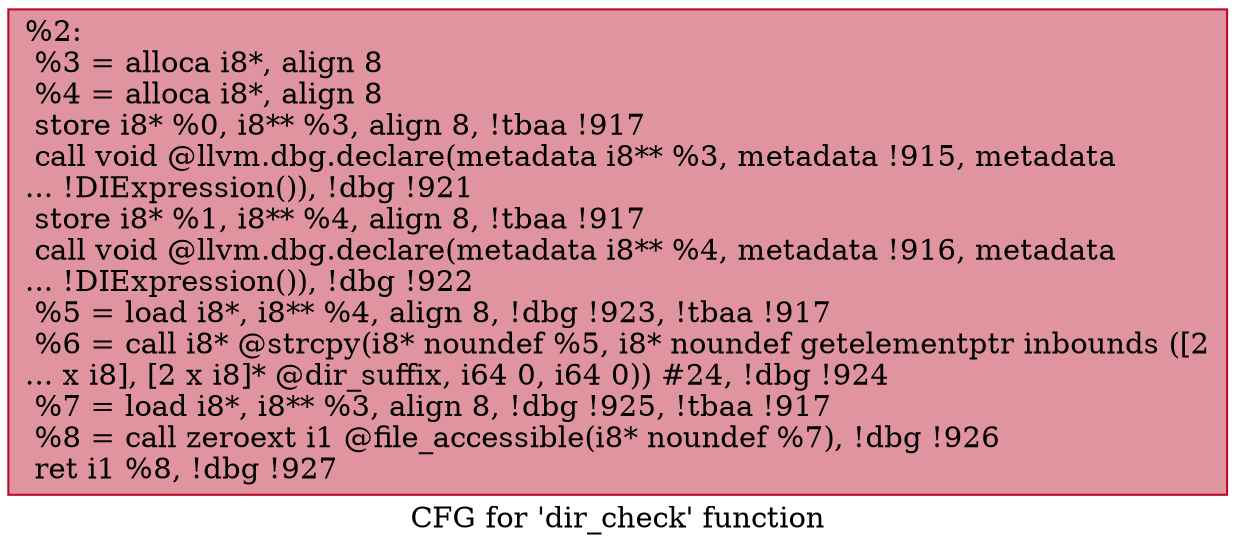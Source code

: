 digraph "CFG for 'dir_check' function" {
	label="CFG for 'dir_check' function";

	Node0xc677b0 [shape=record,color="#b70d28ff", style=filled, fillcolor="#b70d2870",label="{%2:\l  %3 = alloca i8*, align 8\l  %4 = alloca i8*, align 8\l  store i8* %0, i8** %3, align 8, !tbaa !917\l  call void @llvm.dbg.declare(metadata i8** %3, metadata !915, metadata\l... !DIExpression()), !dbg !921\l  store i8* %1, i8** %4, align 8, !tbaa !917\l  call void @llvm.dbg.declare(metadata i8** %4, metadata !916, metadata\l... !DIExpression()), !dbg !922\l  %5 = load i8*, i8** %4, align 8, !dbg !923, !tbaa !917\l  %6 = call i8* @strcpy(i8* noundef %5, i8* noundef getelementptr inbounds ([2\l... x i8], [2 x i8]* @dir_suffix, i64 0, i64 0)) #24, !dbg !924\l  %7 = load i8*, i8** %3, align 8, !dbg !925, !tbaa !917\l  %8 = call zeroext i1 @file_accessible(i8* noundef %7), !dbg !926\l  ret i1 %8, !dbg !927\l}"];
}
